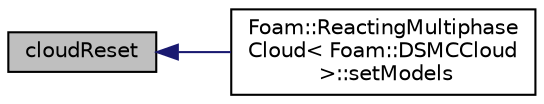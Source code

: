digraph "cloudReset"
{
  bgcolor="transparent";
  edge [fontname="Helvetica",fontsize="10",labelfontname="Helvetica",labelfontsize="10"];
  node [fontname="Helvetica",fontsize="10",shape=record];
  rankdir="LR";
  Node12 [label="cloudReset",height=0.2,width=0.4,color="black", fillcolor="grey75", style="filled", fontcolor="black"];
  Node12 -> Node13 [dir="back",color="midnightblue",fontsize="10",style="solid",fontname="Helvetica"];
  Node13 [label="Foam::ReactingMultiphase\lCloud\< Foam::DSMCCloud\l \>::setModels",height=0.2,width=0.4,color="black",URL="$a24953.html#a159c6d7d2515cf540f644181ed2c2801",tooltip="Set cloud sub-models. "];
}

